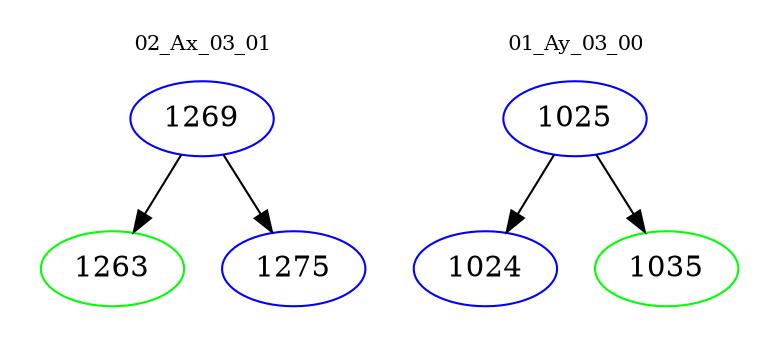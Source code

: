digraph{
subgraph cluster_0 {
color = white
label = "02_Ax_03_01";
fontsize=10;
T0_1269 [label="1269", color="blue"]
T0_1269 -> T0_1263 [color="black"]
T0_1263 [label="1263", color="green"]
T0_1269 -> T0_1275 [color="black"]
T0_1275 [label="1275", color="blue"]
}
subgraph cluster_1 {
color = white
label = "01_Ay_03_00";
fontsize=10;
T1_1025 [label="1025", color="blue"]
T1_1025 -> T1_1024 [color="black"]
T1_1024 [label="1024", color="blue"]
T1_1025 -> T1_1035 [color="black"]
T1_1035 [label="1035", color="green"]
}
}

